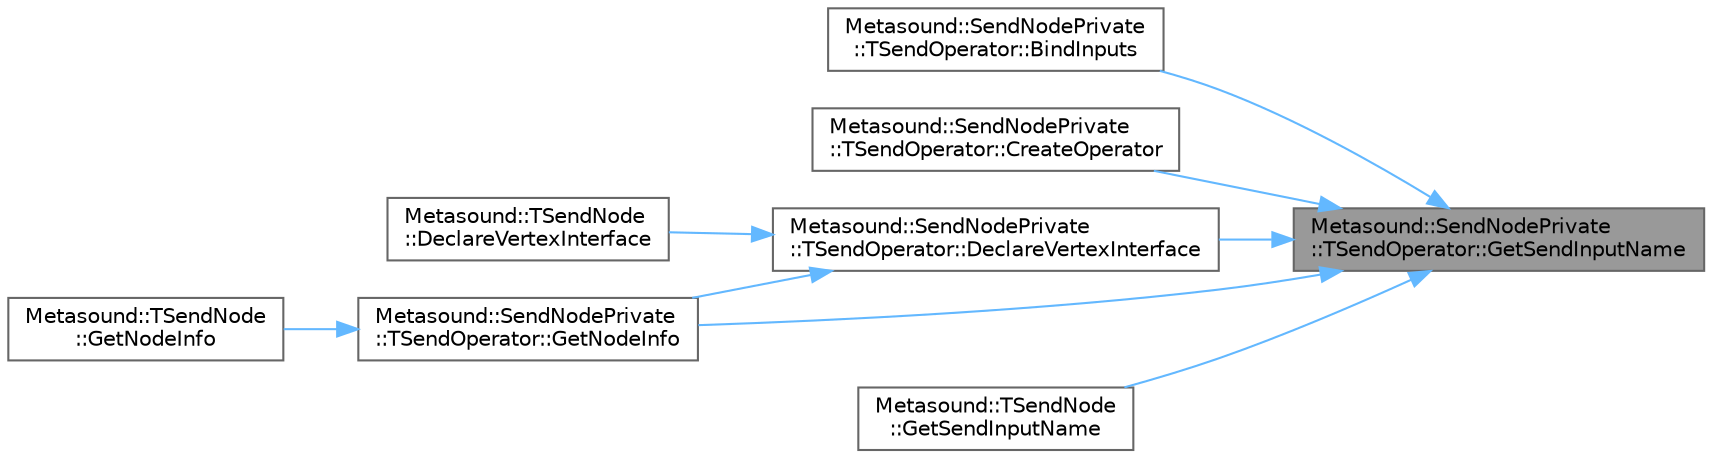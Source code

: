 digraph "Metasound::SendNodePrivate::TSendOperator::GetSendInputName"
{
 // INTERACTIVE_SVG=YES
 // LATEX_PDF_SIZE
  bgcolor="transparent";
  edge [fontname=Helvetica,fontsize=10,labelfontname=Helvetica,labelfontsize=10];
  node [fontname=Helvetica,fontsize=10,shape=box,height=0.2,width=0.4];
  rankdir="RL";
  Node1 [id="Node000001",label="Metasound::SendNodePrivate\l::TSendOperator::GetSendInputName",height=0.2,width=0.4,color="gray40", fillcolor="grey60", style="filled", fontcolor="black",tooltip=" "];
  Node1 -> Node2 [id="edge1_Node000001_Node000002",dir="back",color="steelblue1",style="solid",tooltip=" "];
  Node2 [id="Node000002",label="Metasound::SendNodePrivate\l::TSendOperator::BindInputs",height=0.2,width=0.4,color="grey40", fillcolor="white", style="filled",URL="$d2/d18/classMetasound_1_1SendNodePrivate_1_1TSendOperator.html#aca8076bd11dd3970476240f0b5c0f5a9",tooltip="BindInputs binds data references in the IOperator with the FInputVertexInterfaceData."];
  Node1 -> Node3 [id="edge2_Node000001_Node000003",dir="back",color="steelblue1",style="solid",tooltip=" "];
  Node3 [id="Node000003",label="Metasound::SendNodePrivate\l::TSendOperator::CreateOperator",height=0.2,width=0.4,color="grey40", fillcolor="white", style="filled",URL="$d2/d18/classMetasound_1_1SendNodePrivate_1_1TSendOperator.html#afdbe1857a26f9410d6aeddf56c8934f7",tooltip=" "];
  Node1 -> Node4 [id="edge3_Node000001_Node000004",dir="back",color="steelblue1",style="solid",tooltip=" "];
  Node4 [id="Node000004",label="Metasound::SendNodePrivate\l::TSendOperator::DeclareVertexInterface",height=0.2,width=0.4,color="grey40", fillcolor="white", style="filled",URL="$d2/d18/classMetasound_1_1SendNodePrivate_1_1TSendOperator.html#a18412a3a7da7e3d3e50997c82eee028c",tooltip=" "];
  Node4 -> Node5 [id="edge4_Node000004_Node000005",dir="back",color="steelblue1",style="solid",tooltip=" "];
  Node5 [id="Node000005",label="Metasound::TSendNode\l::DeclareVertexInterface",height=0.2,width=0.4,color="grey40", fillcolor="white", style="filled",URL="$d0/de0/classMetasound_1_1TSendNode.html#a2ccafcd732dafb5e1d2b88c863ef4738",tooltip=" "];
  Node4 -> Node6 [id="edge5_Node000004_Node000006",dir="back",color="steelblue1",style="solid",tooltip=" "];
  Node6 [id="Node000006",label="Metasound::SendNodePrivate\l::TSendOperator::GetNodeInfo",height=0.2,width=0.4,color="grey40", fillcolor="white", style="filled",URL="$d2/d18/classMetasound_1_1SendNodePrivate_1_1TSendOperator.html#a63249ea0af9cb1876454754cf46e381e",tooltip=" "];
  Node6 -> Node7 [id="edge6_Node000006_Node000007",dir="back",color="steelblue1",style="solid",tooltip=" "];
  Node7 [id="Node000007",label="Metasound::TSendNode\l::GetNodeInfo",height=0.2,width=0.4,color="grey40", fillcolor="white", style="filled",URL="$d0/de0/classMetasound_1_1TSendNode.html#ac7bce15adf5fdfd40d48b45f71e5dcea",tooltip=" "];
  Node1 -> Node6 [id="edge7_Node000001_Node000006",dir="back",color="steelblue1",style="solid",tooltip=" "];
  Node1 -> Node8 [id="edge8_Node000001_Node000008",dir="back",color="steelblue1",style="solid",tooltip=" "];
  Node8 [id="Node000008",label="Metasound::TSendNode\l::GetSendInputName",height=0.2,width=0.4,color="grey40", fillcolor="white", style="filled",URL="$d0/de0/classMetasound_1_1TSendNode.html#ae7829578a3c1aaf4e4c55916897168f4",tooltip=" "];
}
